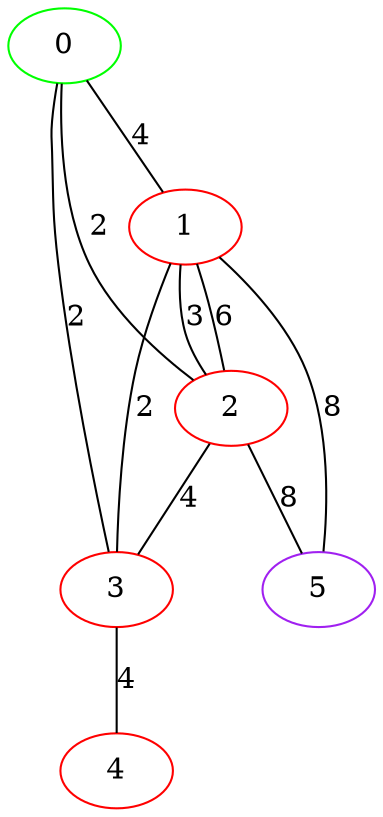 graph "" {
0 [color=green, weight=2];
1 [color=red, weight=1];
2 [color=red, weight=1];
3 [color=red, weight=1];
4 [color=red, weight=1];
5 [color=purple, weight=4];
0 -- 1  [key=0, label=4];
0 -- 2  [key=0, label=2];
0 -- 3  [key=0, label=2];
1 -- 2  [key=0, label=6];
1 -- 2  [key=1, label=3];
1 -- 3  [key=0, label=2];
1 -- 5  [key=0, label=8];
2 -- 3  [key=0, label=4];
2 -- 5  [key=0, label=8];
3 -- 4  [key=0, label=4];
}
